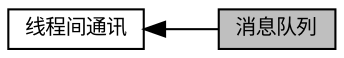 digraph "消息队列"
{
  edge [fontname="FreeSans.ttf",fontsize="10",labelfontname="FreeSans.ttf",labelfontsize="10"];
  node [fontname="FreeSans.ttf",fontsize="10",shape=record];
  rankdir=LR;
  Node0 [label="消息队列",height=0.2,width=0.4,color="black", fillcolor="grey75", style="filled", fontcolor="black"];
  Node1 [label="线程间通讯",height=0.2,width=0.4,color="black", fillcolor="white", style="filled",URL="$group___i_p_c.html",tooltip="线程间通讯 "];
  Node1->Node0 [shape=plaintext, dir="back", style="solid"];
}
